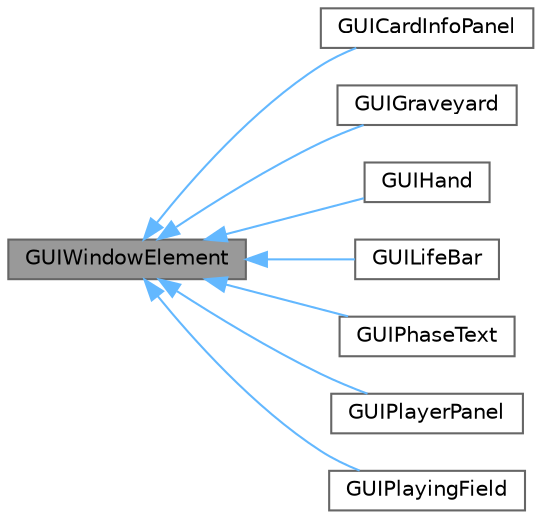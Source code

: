 digraph "GUIWindowElement"
{
 // LATEX_PDF_SIZE
  bgcolor="transparent";
  edge [fontname=Helvetica,fontsize=10,labelfontname=Helvetica,labelfontsize=10];
  node [fontname=Helvetica,fontsize=10,shape=box,height=0.2,width=0.4];
  rankdir="LR";
  Node1 [id="Node000001",label="GUIWindowElement",height=0.2,width=0.4,color="gray40", fillcolor="grey60", style="filled", fontcolor="black",tooltip="The GUIWindowElement class is an abstract class that represents a graphical element in a window."];
  Node1 -> Node2 [id="edge1_Node000001_Node000002",dir="back",color="steelblue1",style="solid",tooltip=" "];
  Node2 [id="Node000002",label="GUICardInfoPanel",height=0.2,width=0.4,color="gray40", fillcolor="white", style="filled",URL="$class_g_u_i_card_info_panel.html",tooltip="A class that represents the GUI Card Info Panel."];
  Node1 -> Node3 [id="edge2_Node000001_Node000003",dir="back",color="steelblue1",style="solid",tooltip=" "];
  Node3 [id="Node000003",label="GUIGraveyard",height=0.2,width=0.4,color="gray40", fillcolor="white", style="filled",URL="$class_g_u_i_graveyard.html",tooltip="A class that represents the GUI Graveyard."];
  Node1 -> Node4 [id="edge3_Node000001_Node000004",dir="back",color="steelblue1",style="solid",tooltip=" "];
  Node4 [id="Node000004",label="GUIHand",height=0.2,width=0.4,color="gray40", fillcolor="white", style="filled",URL="$class_g_u_i_hand.html",tooltip="A class that represents the GUI Hand."];
  Node1 -> Node5 [id="edge4_Node000001_Node000005",dir="back",color="steelblue1",style="solid",tooltip=" "];
  Node5 [id="Node000005",label="GUILifeBar",height=0.2,width=0.4,color="gray40", fillcolor="white", style="filled",URL="$class_g_u_i_life_bar.html",tooltip="A class that represents the GUI Life Bar."];
  Node1 -> Node6 [id="edge5_Node000001_Node000006",dir="back",color="steelblue1",style="solid",tooltip=" "];
  Node6 [id="Node000006",label="GUIPhaseText",height=0.2,width=0.4,color="gray40", fillcolor="white", style="filled",URL="$class_g_u_i_phase_text.html",tooltip="This class handles the phase text of the MiniYugioh game."];
  Node1 -> Node7 [id="edge6_Node000001_Node000007",dir="back",color="steelblue1",style="solid",tooltip=" "];
  Node7 [id="Node000007",label="GUIPlayerPanel",height=0.2,width=0.4,color="gray40", fillcolor="white", style="filled",URL="$class_g_u_i_player_panel.html",tooltip="This class handles the player panel of the MiniYugioh game."];
  Node1 -> Node8 [id="edge7_Node000001_Node000008",dir="back",color="steelblue1",style="solid",tooltip=" "];
  Node8 [id="Node000008",label="GUIPlayingField",height=0.2,width=0.4,color="gray40", fillcolor="white", style="filled",URL="$class_g_u_i_playing_field.html",tooltip="This class handles the GUI playing field of the MiniYugioh game."];
}
